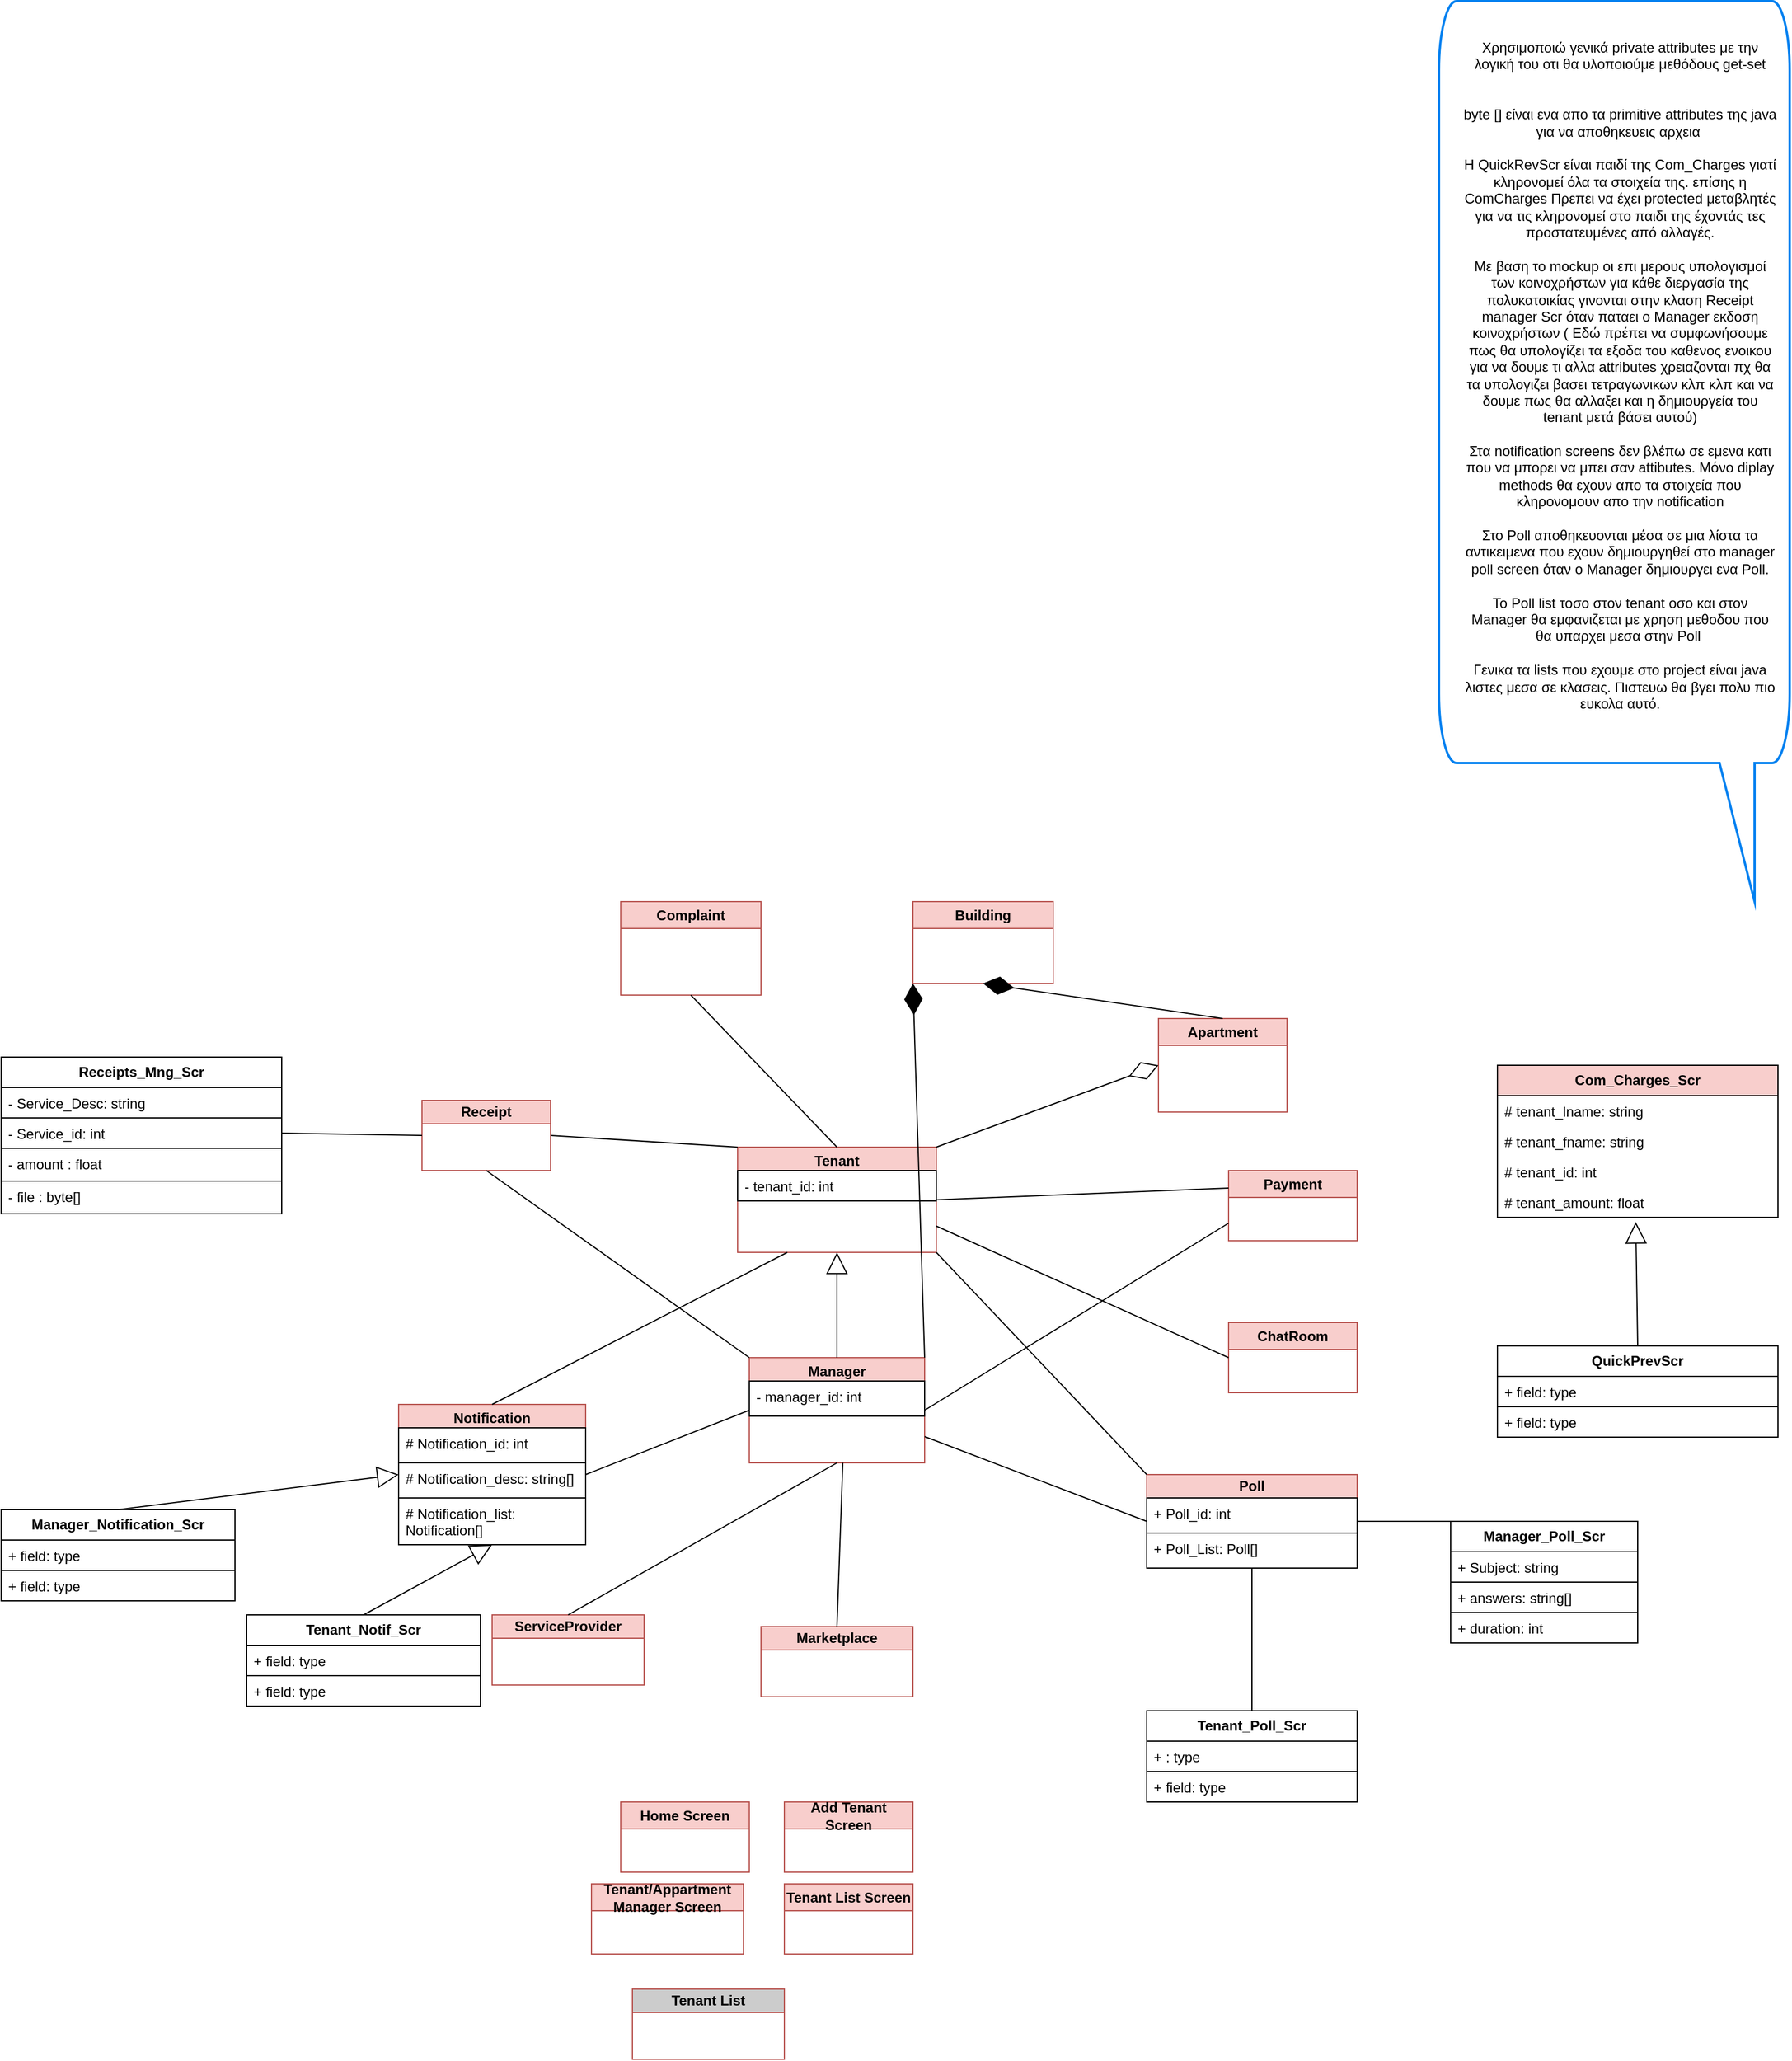 <mxfile version="27.0.2">
  <diagram name="Page-1" id="rZa9aX3Jq6c3j-hi1Zc5">
    <mxGraphModel dx="2065" dy="1631" grid="1" gridSize="10" guides="1" tooltips="1" connect="1" arrows="1" fold="1" page="1" pageScale="1" pageWidth="850" pageHeight="1100" background="none" math="0" shadow="0">
      <root>
        <mxCell id="0" />
        <mxCell id="1" parent="0" />
        <mxCell id="SSVQXBcXOp7XfPBqwCCu-2" value="Building" style="swimlane;whiteSpace=wrap;html=1;fillColor=#f8cecc;strokeColor=#b85450;" parent="1" vertex="1">
          <mxGeometry x="-20" y="-220" width="120" height="70" as="geometry" />
        </mxCell>
        <mxCell id="SSVQXBcXOp7XfPBqwCCu-4" value="Complaint" style="swimlane;whiteSpace=wrap;html=1;fillColor=#f8cecc;strokeColor=#b85450;startSize=23;" parent="1" vertex="1">
          <mxGeometry x="-270" y="-220" width="120" height="80" as="geometry" />
        </mxCell>
        <mxCell id="SSVQXBcXOp7XfPBqwCCu-5" value="Poll" style="swimlane;whiteSpace=wrap;html=1;startSize=20;fillColor=#f8cecc;strokeColor=#b85450;" parent="1" vertex="1">
          <mxGeometry x="180" y="270" width="180" height="80" as="geometry" />
        </mxCell>
        <mxCell id="cASRyqBLn2ZBMr_rPm0i-7" value="+ Poll_id: int" style="text;strokeColor=light-dark(#000000,#512D2B);fillColor=default;align=left;verticalAlign=top;spacingLeft=4;spacingRight=4;overflow=hidden;rotatable=0;points=[[0,0.5],[1,0.5]];portConstraint=eastwest;whiteSpace=wrap;html=1;" parent="SSVQXBcXOp7XfPBqwCCu-5" vertex="1">
          <mxGeometry y="20" width="180" height="30" as="geometry" />
        </mxCell>
        <mxCell id="cASRyqBLn2ZBMr_rPm0i-8" value="+ Poll_List: Poll[]" style="text;strokeColor=light-dark(#000000,#512D2B);fillColor=default;align=left;verticalAlign=top;spacingLeft=4;spacingRight=4;overflow=hidden;rotatable=0;points=[[0,0.5],[1,0.5]];portConstraint=eastwest;whiteSpace=wrap;html=1;" parent="SSVQXBcXOp7XfPBqwCCu-5" vertex="1">
          <mxGeometry y="50" width="180" height="30" as="geometry" />
        </mxCell>
        <mxCell id="SSVQXBcXOp7XfPBqwCCu-6" value="Notification" style="swimlane;whiteSpace=wrap;html=1;fillColor=#f8cecc;strokeColor=#b85450;" parent="1" vertex="1">
          <mxGeometry x="-460" y="210" width="160" height="120" as="geometry" />
        </mxCell>
        <mxCell id="cASRyqBLn2ZBMr_rPm0i-5" value="# Notification_id: int" style="text;strokeColor=light-dark(#000000,#512D2B);fillColor=default;align=left;verticalAlign=top;spacingLeft=4;spacingRight=4;overflow=hidden;rotatable=0;points=[[0,0.5],[1,0.5]];portConstraint=eastwest;whiteSpace=wrap;html=1;" parent="SSVQXBcXOp7XfPBqwCCu-6" vertex="1">
          <mxGeometry y="20" width="160" height="30" as="geometry" />
        </mxCell>
        <mxCell id="cASRyqBLn2ZBMr_rPm0i-6" value="# Notification_list:&lt;div&gt;Notification[]&lt;/div&gt;" style="text;strokeColor=light-dark(#000000,#512D2B);fillColor=default;align=left;verticalAlign=top;spacingLeft=4;spacingRight=4;overflow=hidden;rotatable=0;points=[[0,0.5],[1,0.5]];portConstraint=eastwest;whiteSpace=wrap;html=1;" parent="SSVQXBcXOp7XfPBqwCCu-6" vertex="1">
          <mxGeometry y="80" width="160" height="40" as="geometry" />
        </mxCell>
        <mxCell id="cASRyqBLn2ZBMr_rPm0i-9" value="# Notification_desc: string[]" style="text;strokeColor=light-dark(#000000,#512D2B);fillColor=default;align=left;verticalAlign=top;spacingLeft=4;spacingRight=4;overflow=hidden;rotatable=0;points=[[0,0.5],[1,0.5]];portConstraint=eastwest;whiteSpace=wrap;html=1;" parent="SSVQXBcXOp7XfPBqwCCu-6" vertex="1">
          <mxGeometry y="50" width="160" height="30" as="geometry" />
        </mxCell>
        <mxCell id="SSVQXBcXOp7XfPBqwCCu-7" value="Tenant" style="swimlane;whiteSpace=wrap;html=1;startSize=23;fillColor=#f8cecc;strokeColor=#b85450;" parent="1" vertex="1">
          <mxGeometry x="-170" y="-10" width="170" height="90" as="geometry">
            <mxRectangle x="200" y="320" width="120" height="30" as="alternateBounds" />
          </mxGeometry>
        </mxCell>
        <mxCell id="cASRyqBLn2ZBMr_rPm0i-3" value="- tenant_id: int" style="text;strokeColor=light-dark(#000000,#512D2B);fillColor=default;align=left;verticalAlign=top;spacingLeft=4;spacingRight=4;overflow=hidden;rotatable=0;points=[[0,0.5],[1,0.5]];portConstraint=eastwest;whiteSpace=wrap;html=1;" parent="SSVQXBcXOp7XfPBqwCCu-7" vertex="1">
          <mxGeometry y="20" width="170" height="26" as="geometry" />
        </mxCell>
        <mxCell id="SSVQXBcXOp7XfPBqwCCu-8" value="Manager" style="swimlane;whiteSpace=wrap;html=1;fillColor=#f8cecc;strokeColor=#b85450;startSize=23;" parent="1" vertex="1">
          <mxGeometry x="-160" y="170" width="150" height="90" as="geometry" />
        </mxCell>
        <mxCell id="cASRyqBLn2ZBMr_rPm0i-4" value="- manager_id: int" style="text;strokeColor=light-dark(#000000,#512D2B);fillColor=default;align=left;verticalAlign=top;spacingLeft=4;spacingRight=4;overflow=hidden;rotatable=0;points=[[0,0.5],[1,0.5]];portConstraint=eastwest;whiteSpace=wrap;html=1;" parent="SSVQXBcXOp7XfPBqwCCu-8" vertex="1">
          <mxGeometry y="20" width="150" height="30" as="geometry" />
        </mxCell>
        <mxCell id="SSVQXBcXOp7XfPBqwCCu-9" value="Payment" style="swimlane;whiteSpace=wrap;html=1;fillColor=#f8cecc;strokeColor=#b85450;" parent="1" vertex="1">
          <mxGeometry x="250" y="10" width="110" height="60" as="geometry" />
        </mxCell>
        <mxCell id="SSVQXBcXOp7XfPBqwCCu-10" value="Marketplace" style="swimlane;whiteSpace=wrap;html=1;startSize=20;fillColor=#f8cecc;strokeColor=#b85450;" parent="1" vertex="1">
          <mxGeometry x="-150" y="400" width="130" height="60" as="geometry" />
        </mxCell>
        <mxCell id="SSVQXBcXOp7XfPBqwCCu-11" value="Receipt" style="swimlane;whiteSpace=wrap;html=1;startSize=20;fillColor=#f8cecc;strokeColor=#b85450;" parent="1" vertex="1">
          <mxGeometry x="-440" y="-50" width="110" height="60" as="geometry" />
        </mxCell>
        <mxCell id="SSVQXBcXOp7XfPBqwCCu-13" value="ChatRoom" style="swimlane;whiteSpace=wrap;html=1;fillColor=#f8cecc;strokeColor=#b85450;" parent="1" vertex="1">
          <mxGeometry x="250" y="140" width="110" height="60" as="geometry" />
        </mxCell>
        <mxCell id="SSVQXBcXOp7XfPBqwCCu-17" value="Apartment" style="swimlane;whiteSpace=wrap;html=1;startSize=23;fillColor=#f8cecc;strokeColor=#b85450;" parent="1" vertex="1">
          <mxGeometry x="190" y="-120" width="110" height="80" as="geometry" />
        </mxCell>
        <mxCell id="F3hGp55dTPlV1KN0r0mo-15" value="" style="endArrow=block;endSize=16;endFill=0;html=1;rounded=0;entryX=0.5;entryY=1;entryDx=0;entryDy=0;exitX=0.5;exitY=0;exitDx=0;exitDy=0;" parent="1" source="SSVQXBcXOp7XfPBqwCCu-8" target="SSVQXBcXOp7XfPBqwCCu-7" edge="1">
          <mxGeometry width="160" relative="1" as="geometry">
            <mxPoint x="260" y="290" as="sourcePoint" />
            <mxPoint x="420" y="290" as="targetPoint" />
          </mxGeometry>
        </mxCell>
        <mxCell id="F3hGp55dTPlV1KN0r0mo-22" value="" style="endArrow=diamondThin;endFill=1;endSize=24;html=1;rounded=0;entryX=0.5;entryY=1;entryDx=0;entryDy=0;exitX=0.5;exitY=0;exitDx=0;exitDy=0;" parent="1" source="SSVQXBcXOp7XfPBqwCCu-17" target="SSVQXBcXOp7XfPBqwCCu-2" edge="1">
          <mxGeometry width="160" relative="1" as="geometry">
            <mxPoint x="320" as="sourcePoint" />
            <mxPoint x="480" as="targetPoint" />
          </mxGeometry>
        </mxCell>
        <mxCell id="F3hGp55dTPlV1KN0r0mo-23" value="&lt;br&gt;&lt;div&gt;&lt;br&gt;&lt;/div&gt;" style="edgeLabel;html=1;align=center;verticalAlign=middle;resizable=0;points=[];" parent="F3hGp55dTPlV1KN0r0mo-22" vertex="1" connectable="0">
          <mxGeometry x="-0.026" y="-2" relative="1" as="geometry">
            <mxPoint as="offset" />
          </mxGeometry>
        </mxCell>
        <mxCell id="WuOTlpxF1cgyQsxotzUC-4" value="" style="endArrow=none;html=1;rounded=0;entryX=0.5;entryY=1;entryDx=0;entryDy=0;exitX=0.5;exitY=0;exitDx=0;exitDy=0;" parent="1" source="SSVQXBcXOp7XfPBqwCCu-7" target="SSVQXBcXOp7XfPBqwCCu-4" edge="1">
          <mxGeometry width="50" height="50" relative="1" as="geometry">
            <mxPoint x="190" y="-110" as="sourcePoint" />
            <mxPoint x="240" y="-160" as="targetPoint" />
          </mxGeometry>
        </mxCell>
        <mxCell id="WuOTlpxF1cgyQsxotzUC-6" value="" style="endArrow=diamondThin;endFill=0;endSize=24;html=1;rounded=0;entryX=0;entryY=0.5;entryDx=0;entryDy=0;exitX=1;exitY=0;exitDx=0;exitDy=0;" parent="1" source="SSVQXBcXOp7XfPBqwCCu-7" target="SSVQXBcXOp7XfPBqwCCu-17" edge="1">
          <mxGeometry width="160" relative="1" as="geometry">
            <mxPoint x="140" y="170" as="sourcePoint" />
            <mxPoint x="300" y="170" as="targetPoint" />
          </mxGeometry>
        </mxCell>
        <mxCell id="WuOTlpxF1cgyQsxotzUC-7" value="" style="endArrow=none;html=1;rounded=0;exitX=1;exitY=0.5;exitDx=0;exitDy=0;entryX=0;entryY=0.5;entryDx=0;entryDy=0;" parent="1" source="SSVQXBcXOp7XfPBqwCCu-6" target="SSVQXBcXOp7XfPBqwCCu-8" edge="1">
          <mxGeometry width="50" height="50" relative="1" as="geometry">
            <mxPoint x="200" y="200" as="sourcePoint" />
            <mxPoint x="-170" y="300" as="targetPoint" />
          </mxGeometry>
        </mxCell>
        <mxCell id="WuOTlpxF1cgyQsxotzUC-8" value="" style="endArrow=none;html=1;rounded=0;entryX=0.25;entryY=1;entryDx=0;entryDy=0;exitX=0.5;exitY=0;exitDx=0;exitDy=0;" parent="1" source="SSVQXBcXOp7XfPBqwCCu-6" target="SSVQXBcXOp7XfPBqwCCu-7" edge="1">
          <mxGeometry width="50" height="50" relative="1" as="geometry">
            <mxPoint x="200" y="200" as="sourcePoint" />
            <mxPoint x="250" y="150" as="targetPoint" />
          </mxGeometry>
        </mxCell>
        <mxCell id="WuOTlpxF1cgyQsxotzUC-9" value="" style="endArrow=none;html=1;rounded=0;entryX=1;entryY=0.5;entryDx=0;entryDy=0;exitX=0;exitY=0;exitDx=0;exitDy=0;" parent="1" source="SSVQXBcXOp7XfPBqwCCu-7" target="SSVQXBcXOp7XfPBqwCCu-11" edge="1">
          <mxGeometry width="50" height="50" relative="1" as="geometry">
            <mxPoint x="200" y="200" as="sourcePoint" />
            <mxPoint x="250" y="150" as="targetPoint" />
          </mxGeometry>
        </mxCell>
        <mxCell id="WuOTlpxF1cgyQsxotzUC-10" value="" style="endArrow=none;html=1;rounded=0;entryX=0.5;entryY=1;entryDx=0;entryDy=0;exitX=0;exitY=0;exitDx=0;exitDy=0;" parent="1" source="SSVQXBcXOp7XfPBqwCCu-8" target="SSVQXBcXOp7XfPBqwCCu-11" edge="1">
          <mxGeometry width="50" height="50" relative="1" as="geometry">
            <mxPoint x="200" y="200" as="sourcePoint" />
            <mxPoint x="250" y="150" as="targetPoint" />
          </mxGeometry>
        </mxCell>
        <mxCell id="WuOTlpxF1cgyQsxotzUC-11" value="" style="endArrow=diamondThin;endFill=1;endSize=24;html=1;rounded=0;entryX=0;entryY=1;entryDx=0;entryDy=0;exitX=1;exitY=0;exitDx=0;exitDy=0;" parent="1" source="SSVQXBcXOp7XfPBqwCCu-8" target="SSVQXBcXOp7XfPBqwCCu-2" edge="1">
          <mxGeometry width="160" relative="1" as="geometry">
            <mxPoint x="140" y="170" as="sourcePoint" />
            <mxPoint x="300" y="170" as="targetPoint" />
          </mxGeometry>
        </mxCell>
        <mxCell id="WuOTlpxF1cgyQsxotzUC-12" value="" style="endArrow=none;html=1;rounded=0;entryX=1;entryY=1;entryDx=0;entryDy=0;exitX=0;exitY=0;exitDx=0;exitDy=0;" parent="1" source="SSVQXBcXOp7XfPBqwCCu-5" target="SSVQXBcXOp7XfPBqwCCu-7" edge="1">
          <mxGeometry width="50" height="50" relative="1" as="geometry">
            <mxPoint x="200" y="200" as="sourcePoint" />
            <mxPoint x="250" y="150" as="targetPoint" />
          </mxGeometry>
        </mxCell>
        <mxCell id="WuOTlpxF1cgyQsxotzUC-13" value="" style="endArrow=none;html=1;rounded=0;entryX=1;entryY=0.75;entryDx=0;entryDy=0;exitX=0;exitY=0.5;exitDx=0;exitDy=0;" parent="1" source="SSVQXBcXOp7XfPBqwCCu-5" target="SSVQXBcXOp7XfPBqwCCu-8" edge="1">
          <mxGeometry width="50" height="50" relative="1" as="geometry">
            <mxPoint x="200" y="200" as="sourcePoint" />
            <mxPoint x="250" y="150" as="targetPoint" />
          </mxGeometry>
        </mxCell>
        <mxCell id="WuOTlpxF1cgyQsxotzUC-14" value="" style="endArrow=none;html=1;rounded=0;entryX=1;entryY=0.75;entryDx=0;entryDy=0;exitX=0;exitY=0.5;exitDx=0;exitDy=0;" parent="1" source="SSVQXBcXOp7XfPBqwCCu-13" target="SSVQXBcXOp7XfPBqwCCu-7" edge="1">
          <mxGeometry width="50" height="50" relative="1" as="geometry">
            <mxPoint x="200" y="200" as="sourcePoint" />
            <mxPoint x="250" y="150" as="targetPoint" />
          </mxGeometry>
        </mxCell>
        <mxCell id="WuOTlpxF1cgyQsxotzUC-15" value="" style="endArrow=none;html=1;rounded=0;entryX=0;entryY=0.25;entryDx=0;entryDy=0;exitX=1;exitY=0.5;exitDx=0;exitDy=0;" parent="1" source="SSVQXBcXOp7XfPBqwCCu-7" target="SSVQXBcXOp7XfPBqwCCu-9" edge="1">
          <mxGeometry width="50" height="50" relative="1" as="geometry">
            <mxPoint x="200" y="200" as="sourcePoint" />
            <mxPoint x="250" y="150" as="targetPoint" />
          </mxGeometry>
        </mxCell>
        <mxCell id="WuOTlpxF1cgyQsxotzUC-16" value="" style="endArrow=none;html=1;rounded=0;entryX=0;entryY=0.75;entryDx=0;entryDy=0;exitX=1;exitY=0.5;exitDx=0;exitDy=0;" parent="1" source="SSVQXBcXOp7XfPBqwCCu-8" target="SSVQXBcXOp7XfPBqwCCu-9" edge="1">
          <mxGeometry width="50" height="50" relative="1" as="geometry">
            <mxPoint x="200" y="200" as="sourcePoint" />
            <mxPoint x="250" y="150" as="targetPoint" />
          </mxGeometry>
        </mxCell>
        <mxCell id="g9TKVgcdv7kUZC7DlDCQ-5" value="ServiceProvider" style="swimlane;whiteSpace=wrap;html=1;startSize=20;fillColor=#f8cecc;strokeColor=#b85450;" parent="1" vertex="1">
          <mxGeometry x="-380" y="390" width="130" height="60" as="geometry" />
        </mxCell>
        <mxCell id="g9TKVgcdv7kUZC7DlDCQ-8" value="" style="endArrow=none;html=1;rounded=0;exitX=0.5;exitY=0;exitDx=0;exitDy=0;entryX=0.5;entryY=1;entryDx=0;entryDy=0;" parent="1" source="g9TKVgcdv7kUZC7DlDCQ-5" target="SSVQXBcXOp7XfPBqwCCu-8" edge="1">
          <mxGeometry width="50" height="50" relative="1" as="geometry">
            <mxPoint x="-310" y="270" as="sourcePoint" />
            <mxPoint x="-140" y="330" as="targetPoint" />
          </mxGeometry>
        </mxCell>
        <mxCell id="g9TKVgcdv7kUZC7DlDCQ-9" value="" style="endArrow=none;html=1;rounded=0;entryX=0.5;entryY=0;entryDx=0;entryDy=0;" parent="1" target="SSVQXBcXOp7XfPBqwCCu-10" edge="1">
          <mxGeometry width="50" height="50" relative="1" as="geometry">
            <mxPoint x="-80" y="260" as="sourcePoint" />
            <mxPoint x="-130" y="340" as="targetPoint" />
          </mxGeometry>
        </mxCell>
        <mxCell id="UmEB71HrpD5qTYnsdz3T-5" value="Home Screen" style="swimlane;whiteSpace=wrap;html=1;fillColor=#f8cecc;strokeColor=#b85450;" parent="1" vertex="1">
          <mxGeometry x="-270" y="550" width="110" height="60" as="geometry" />
        </mxCell>
        <mxCell id="UmEB71HrpD5qTYnsdz3T-6" value="Tenant/Appartment Manager Screen" style="swimlane;whiteSpace=wrap;html=1;fillColor=#f8cecc;strokeColor=#b85450;" parent="1" vertex="1">
          <mxGeometry x="-295" y="620" width="130" height="60" as="geometry" />
        </mxCell>
        <mxCell id="UmEB71HrpD5qTYnsdz3T-7" value="Tenant List Screen" style="swimlane;whiteSpace=wrap;html=1;fillColor=#f8cecc;strokeColor=#b85450;" parent="1" vertex="1">
          <mxGeometry x="-130" y="620" width="110" height="60" as="geometry" />
        </mxCell>
        <mxCell id="UmEB71HrpD5qTYnsdz3T-8" value="Add Tenant Screen" style="swimlane;whiteSpace=wrap;html=1;fillColor=#f8cecc;strokeColor=#b85450;" parent="1" vertex="1">
          <mxGeometry x="-130" y="550" width="110" height="60" as="geometry" />
        </mxCell>
        <mxCell id="UmEB71HrpD5qTYnsdz3T-10" value="Tenant List" style="swimlane;whiteSpace=wrap;html=1;startSize=20;fillColor=#CCCCCC;strokeColor=#b85450;" parent="1" vertex="1">
          <mxGeometry x="-260" y="710" width="130" height="60" as="geometry">
            <mxRectangle x="130" y="770" width="100" height="30" as="alternateBounds" />
          </mxGeometry>
        </mxCell>
        <mxCell id="5aScD9VIwKOivwd3Amo--19" value="&lt;span style=&quot;font-weight: 700;&quot;&gt;Com_Charges_Scr&lt;/span&gt;" style="swimlane;fontStyle=0;childLayout=stackLayout;horizontal=1;startSize=26;fillColor=light-dark(#F8CECC,#512D2B);horizontalStack=0;resizeParent=1;resizeParentMax=0;resizeLast=0;collapsible=1;marginBottom=0;whiteSpace=wrap;html=1;strokeColor=light-dark(#000000,#512D2B);" parent="1" vertex="1">
          <mxGeometry x="480" y="-80" width="240" height="130" as="geometry" />
        </mxCell>
        <mxCell id="5aScD9VIwKOivwd3Amo--20" value="# tenant_lname: string" style="text;strokeColor=none;fillColor=none;align=left;verticalAlign=top;spacingLeft=4;spacingRight=4;overflow=hidden;rotatable=0;points=[[0,0.5],[1,0.5]];portConstraint=eastwest;whiteSpace=wrap;html=1;" parent="5aScD9VIwKOivwd3Amo--19" vertex="1">
          <mxGeometry y="26" width="240" height="26" as="geometry" />
        </mxCell>
        <mxCell id="5aScD9VIwKOivwd3Amo--21" value="# tenant_fname: string" style="text;strokeColor=none;fillColor=none;align=left;verticalAlign=top;spacingLeft=4;spacingRight=4;overflow=hidden;rotatable=0;points=[[0,0.5],[1,0.5]];portConstraint=eastwest;whiteSpace=wrap;html=1;" parent="5aScD9VIwKOivwd3Amo--19" vertex="1">
          <mxGeometry y="52" width="240" height="26" as="geometry" />
        </mxCell>
        <mxCell id="5aScD9VIwKOivwd3Amo--57" value="# tenant_id: int" style="text;strokeColor=none;fillColor=none;align=left;verticalAlign=top;spacingLeft=4;spacingRight=4;overflow=hidden;rotatable=0;points=[[0,0.5],[1,0.5]];portConstraint=eastwest;whiteSpace=wrap;html=1;" parent="5aScD9VIwKOivwd3Amo--19" vertex="1">
          <mxGeometry y="78" width="240" height="26" as="geometry" />
        </mxCell>
        <mxCell id="5aScD9VIwKOivwd3Amo--54" value="# tenant_amount: float" style="text;strokeColor=none;fillColor=none;align=left;verticalAlign=top;spacingLeft=4;spacingRight=4;overflow=hidden;rotatable=0;points=[[0,0.5],[1,0.5]];portConstraint=eastwest;whiteSpace=wrap;html=1;" parent="5aScD9VIwKOivwd3Amo--19" vertex="1">
          <mxGeometry y="104" width="240" height="26" as="geometry" />
        </mxCell>
        <mxCell id="5aScD9VIwKOivwd3Amo--23" value="&lt;span style=&quot;font-weight: 700;&quot;&gt;Manager_Poll_Scr&lt;/span&gt;" style="swimlane;fontStyle=0;childLayout=stackLayout;horizontal=1;startSize=26;fillColor=light-dark(#FFFFFF,#512D2B);horizontalStack=0;resizeParent=1;resizeParentMax=0;resizeLast=0;collapsible=1;marginBottom=0;whiteSpace=wrap;html=1;strokeColor=light-dark(#000000,#512D2B);" parent="1" vertex="1">
          <mxGeometry x="440" y="310" width="160" height="104" as="geometry">
            <mxRectangle x="440" y="310" width="140" height="30" as="alternateBounds" />
          </mxGeometry>
        </mxCell>
        <mxCell id="5aScD9VIwKOivwd3Amo--24" value="+ Subject: string" style="text;strokeColor=light-dark(#000000,#512D2B);fillColor=default;align=left;verticalAlign=top;spacingLeft=4;spacingRight=4;overflow=hidden;rotatable=0;points=[[0,0.5],[1,0.5]];portConstraint=eastwest;whiteSpace=wrap;html=1;" parent="5aScD9VIwKOivwd3Amo--23" vertex="1">
          <mxGeometry y="26" width="160" height="26" as="geometry" />
        </mxCell>
        <mxCell id="5aScD9VIwKOivwd3Amo--25" value="+ answers: string[]" style="text;strokeColor=light-dark(#000000,#512D2B);fillColor=default;align=left;verticalAlign=top;spacingLeft=4;spacingRight=4;overflow=hidden;rotatable=0;points=[[0,0.5],[1,0.5]];portConstraint=eastwest;whiteSpace=wrap;html=1;" parent="5aScD9VIwKOivwd3Amo--23" vertex="1">
          <mxGeometry y="52" width="160" height="26" as="geometry" />
        </mxCell>
        <mxCell id="5aScD9VIwKOivwd3Amo--74" value="+ duration: int" style="text;strokeColor=light-dark(#000000,#512D2B);fillColor=default;align=left;verticalAlign=top;spacingLeft=4;spacingRight=4;overflow=hidden;rotatable=0;points=[[0,0.5],[1,0.5]];portConstraint=eastwest;whiteSpace=wrap;html=1;" parent="5aScD9VIwKOivwd3Amo--23" vertex="1">
          <mxGeometry y="78" width="160" height="26" as="geometry" />
        </mxCell>
        <mxCell id="5aScD9VIwKOivwd3Amo--27" value="&lt;span style=&quot;font-weight: 700;&quot;&gt;Manager_Notification_Scr&lt;/span&gt;" style="swimlane;fontStyle=0;childLayout=stackLayout;horizontal=1;startSize=26;fillColor=light-dark(#FFFFFF,#512D2B);horizontalStack=0;resizeParent=1;resizeParentMax=0;resizeLast=0;collapsible=1;marginBottom=0;whiteSpace=wrap;html=1;strokeColor=light-dark(#000000,#512D2B);" parent="1" vertex="1">
          <mxGeometry x="-800" y="300" width="200" height="78" as="geometry" />
        </mxCell>
        <mxCell id="5aScD9VIwKOivwd3Amo--28" value="+ field: type" style="text;strokeColor=light-dark(#000000,#512D2B);fillColor=default;align=left;verticalAlign=top;spacingLeft=4;spacingRight=4;overflow=hidden;rotatable=0;points=[[0,0.5],[1,0.5]];portConstraint=eastwest;whiteSpace=wrap;html=1;" parent="5aScD9VIwKOivwd3Amo--27" vertex="1">
          <mxGeometry y="26" width="200" height="26" as="geometry" />
        </mxCell>
        <mxCell id="5aScD9VIwKOivwd3Amo--29" value="+ field: type" style="text;strokeColor=light-dark(#000000,#512D2B);fillColor=default;align=left;verticalAlign=top;spacingLeft=4;spacingRight=4;overflow=hidden;rotatable=0;points=[[0,0.5],[1,0.5]];portConstraint=eastwest;whiteSpace=wrap;html=1;" parent="5aScD9VIwKOivwd3Amo--27" vertex="1">
          <mxGeometry y="52" width="200" height="26" as="geometry" />
        </mxCell>
        <mxCell id="5aScD9VIwKOivwd3Amo--31" value="&lt;span style=&quot;font-weight: 700;&quot;&gt;QuickPrevScr&lt;/span&gt;" style="swimlane;fontStyle=0;childLayout=stackLayout;horizontal=1;startSize=26;fillColor=light-dark(#FFFFFF,#512D2B);horizontalStack=0;resizeParent=1;resizeParentMax=0;resizeLast=0;collapsible=1;marginBottom=0;whiteSpace=wrap;html=1;strokeColor=light-dark(#000000,#512D2B);" parent="1" vertex="1">
          <mxGeometry x="480" y="160" width="240" height="78" as="geometry" />
        </mxCell>
        <mxCell id="5aScD9VIwKOivwd3Amo--32" value="+ field: type" style="text;strokeColor=light-dark(#000000,#512D2B);fillColor=default;align=left;verticalAlign=top;spacingLeft=4;spacingRight=4;overflow=hidden;rotatable=0;points=[[0,0.5],[1,0.5]];portConstraint=eastwest;whiteSpace=wrap;html=1;" parent="5aScD9VIwKOivwd3Amo--31" vertex="1">
          <mxGeometry y="26" width="240" height="26" as="geometry" />
        </mxCell>
        <mxCell id="5aScD9VIwKOivwd3Amo--33" value="+ field: type" style="text;strokeColor=light-dark(#000000,#512D2B);fillColor=default;align=left;verticalAlign=top;spacingLeft=4;spacingRight=4;overflow=hidden;rotatable=0;points=[[0,0.5],[1,0.5]];portConstraint=eastwest;whiteSpace=wrap;html=1;" parent="5aScD9VIwKOivwd3Amo--31" vertex="1">
          <mxGeometry y="52" width="240" height="26" as="geometry" />
        </mxCell>
        <mxCell id="5aScD9VIwKOivwd3Amo--35" value="&lt;span style=&quot;font-weight: 700;&quot;&gt;Receipts_Mng_Scr&lt;/span&gt;" style="swimlane;fontStyle=0;childLayout=stackLayout;horizontal=1;startSize=26;fillColor=light-dark(#FFFFFF,#512D2B);horizontalStack=0;resizeParent=1;resizeParentMax=0;resizeLast=0;collapsible=1;marginBottom=0;whiteSpace=wrap;html=1;strokeColor=light-dark(#000000,#512D2B);" parent="1" vertex="1">
          <mxGeometry x="-800" y="-87" width="240" height="134" as="geometry" />
        </mxCell>
        <mxCell id="5aScD9VIwKOivwd3Amo--36" value="- Service_Desc: string" style="text;strokeColor=light-dark(#000000,#512D2B);fillColor=default;align=left;verticalAlign=top;spacingLeft=4;spacingRight=4;overflow=hidden;rotatable=0;points=[[0,0.5],[1,0.5]];portConstraint=eastwest;whiteSpace=wrap;html=1;" parent="5aScD9VIwKOivwd3Amo--35" vertex="1">
          <mxGeometry y="26" width="240" height="26" as="geometry" />
        </mxCell>
        <mxCell id="5aScD9VIwKOivwd3Amo--56" value="- Service_id: int" style="text;strokeColor=light-dark(#000000,#512D2B);fillColor=default;align=left;verticalAlign=top;spacingLeft=4;spacingRight=4;overflow=hidden;rotatable=0;points=[[0,0.5],[1,0.5]];portConstraint=eastwest;whiteSpace=wrap;html=1;" parent="5aScD9VIwKOivwd3Amo--35" vertex="1">
          <mxGeometry y="52" width="240" height="26" as="geometry" />
        </mxCell>
        <mxCell id="5aScD9VIwKOivwd3Amo--37" value="- amount : float" style="text;strokeColor=light-dark(#000000,#512D2B);fillColor=default;align=left;verticalAlign=top;spacingLeft=4;spacingRight=4;overflow=hidden;rotatable=0;points=[[0,0.5],[1,0.5]];portConstraint=eastwest;whiteSpace=wrap;html=1;" parent="5aScD9VIwKOivwd3Amo--35" vertex="1">
          <mxGeometry y="78" width="240" height="28" as="geometry" />
        </mxCell>
        <mxCell id="5aScD9VIwKOivwd3Amo--53" value="- file : byte[]" style="text;strokeColor=light-dark(#000000,#512D2B);fillColor=default;align=left;verticalAlign=top;spacingLeft=4;spacingRight=4;overflow=hidden;rotatable=0;points=[[0,0.5],[1,0.5]];portConstraint=eastwest;whiteSpace=wrap;html=1;" parent="5aScD9VIwKOivwd3Amo--35" vertex="1">
          <mxGeometry y="106" width="240" height="28" as="geometry" />
        </mxCell>
        <mxCell id="5aScD9VIwKOivwd3Amo--39" value="&lt;span style=&quot;font-weight: 700;&quot;&gt;Tenant_Poll_Scr&lt;/span&gt;" style="swimlane;fontStyle=0;childLayout=stackLayout;horizontal=1;startSize=26;fillColor=light-dark(#FFFFFF,#512D2B);horizontalStack=0;resizeParent=1;resizeParentMax=0;resizeLast=0;collapsible=1;marginBottom=0;whiteSpace=wrap;html=1;strokeColor=light-dark(#000000,#512D2B);gradientColor=none;" parent="1" vertex="1">
          <mxGeometry x="180" y="472" width="180" height="78" as="geometry" />
        </mxCell>
        <mxCell id="5aScD9VIwKOivwd3Amo--40" value="+ : type" style="text;strokeColor=light-dark(#000000,#512D2B);fillColor=default;align=left;verticalAlign=top;spacingLeft=4;spacingRight=4;overflow=hidden;rotatable=0;points=[[0,0.5],[1,0.5]];portConstraint=eastwest;whiteSpace=wrap;html=1;" parent="5aScD9VIwKOivwd3Amo--39" vertex="1">
          <mxGeometry y="26" width="180" height="26" as="geometry" />
        </mxCell>
        <mxCell id="5aScD9VIwKOivwd3Amo--41" value="+ field: type" style="text;strokeColor=light-dark(#000000,#512D2B);fillColor=default;align=left;verticalAlign=top;spacingLeft=4;spacingRight=4;overflow=hidden;rotatable=0;points=[[0,0.5],[1,0.5]];portConstraint=eastwest;whiteSpace=wrap;html=1;" parent="5aScD9VIwKOivwd3Amo--39" vertex="1">
          <mxGeometry y="52" width="180" height="26" as="geometry" />
        </mxCell>
        <mxCell id="5aScD9VIwKOivwd3Amo--43" value="&lt;span style=&quot;font-weight: 700;&quot;&gt;Tenant_Notif_Scr&lt;/span&gt;" style="swimlane;fontStyle=0;childLayout=stackLayout;horizontal=1;startSize=26;fillColor=light-dark(#FFFFFF,#512D2B);horizontalStack=0;resizeParent=1;resizeParentMax=0;resizeLast=0;collapsible=1;marginBottom=0;whiteSpace=wrap;html=1;strokeColor=light-dark(#000000,#512D2B);" parent="1" vertex="1">
          <mxGeometry x="-590" y="390" width="200" height="78" as="geometry" />
        </mxCell>
        <mxCell id="5aScD9VIwKOivwd3Amo--44" value="+ field: type" style="text;strokeColor=light-dark(#000000,#512D2B);fillColor=default;align=left;verticalAlign=top;spacingLeft=4;spacingRight=4;overflow=hidden;rotatable=0;points=[[0,0.5],[1,0.5]];portConstraint=eastwest;whiteSpace=wrap;html=1;" parent="5aScD9VIwKOivwd3Amo--43" vertex="1">
          <mxGeometry y="26" width="200" height="26" as="geometry" />
        </mxCell>
        <mxCell id="5aScD9VIwKOivwd3Amo--45" value="+ field: type" style="text;strokeColor=light-dark(#000000,#512D2B);fillColor=default;align=left;verticalAlign=top;spacingLeft=4;spacingRight=4;overflow=hidden;rotatable=0;points=[[0,0.5],[1,0.5]];portConstraint=eastwest;whiteSpace=wrap;html=1;" parent="5aScD9VIwKOivwd3Amo--43" vertex="1">
          <mxGeometry y="52" width="200" height="26" as="geometry" />
        </mxCell>
        <mxCell id="5aScD9VIwKOivwd3Amo--48" value="" style="html=1;verticalLabelPosition=bottom;align=center;labelBackgroundColor=#ffffff;verticalAlign=top;strokeWidth=2;strokeColor=#0080F0;shadow=0;dashed=0;shape=mxgraph.ios7.icons.message;" parent="1" vertex="1">
          <mxGeometry x="430" y="-990" width="300" height="770" as="geometry" />
        </mxCell>
        <mxCell id="5aScD9VIwKOivwd3Amo--49" value="Χρησιμοποιώ γενικά private attributes με την λογική του οτι θα υλοποιούμε μεθόδους get-set&lt;div&gt;&lt;br&gt;&lt;/div&gt;&lt;div&gt;&lt;br&gt;&lt;/div&gt;&lt;div&gt;byte [] είναι ενα απο τα primitive attributes της java&lt;/div&gt;&lt;div&gt;για να αποθηκευεις αρχεια&amp;nbsp;&lt;/div&gt;&lt;div&gt;&lt;br&gt;&lt;/div&gt;&lt;div&gt;H QuickRevScr είναι παιδί της Com_Charges γιατί κληρονομεί όλα τα στοιχεία της. επίσης η ComCharges Πρεπει να έχει protected μεταβλητές για να τις κληρονομεί στο παιδι της έχοντάς τες προστατευμένες από αλλαγές.&lt;/div&gt;&lt;div&gt;&lt;br&gt;&lt;/div&gt;&lt;div&gt;Με βαση το mockup οι επι μερους υπολογισμοί των κοινοχρήστων για κάθε διεργασία της πολυκατοικίας γινονται στην κλαση Receipt manager Scr όταν παταει ο Manager εκδοση κοινοχρήστων ( Εδώ πρέπει να συμφωνήσουμε πως θα υπολογίζει τα εξοδα του καθενος ενοικου για να δουμε τι αλλα attributes χρειαζονται πχ θα τα υπολογιζει βασει τετραγωνικων κλπ κλπ και να δουμε πως θα αλλαξει και η δημιουργεία του tenant μετά βάσει αυτού)&lt;/div&gt;&lt;div&gt;&lt;br&gt;&lt;/div&gt;&lt;div&gt;Στα notification screens δεν βλέπω σε εμενα κατι που να μπορει να μπει σαν attibutes. Μόνο diplay methods θα εχουν απο τα στοιχεία που κληρονομουν απο την notification&lt;/div&gt;&lt;div&gt;&lt;br&gt;&lt;/div&gt;&lt;div&gt;Στο Poll αποθηκευονται&amp;nbsp;&lt;span style=&quot;background-color: transparent; color: light-dark(rgb(0, 0, 0), rgb(255, 255, 255));&quot;&gt;μέσα σε μια λίστα&amp;nbsp;&lt;/span&gt;&lt;span style=&quot;background-color: transparent; color: light-dark(rgb(0, 0, 0), rgb(255, 255, 255));&quot;&gt;τα αντικειμενα που εχουν δημιουργηθεί στο manager poll screen όταν ο Manager δημιουργει ενα Poll.&lt;/span&gt;&lt;/div&gt;&lt;div&gt;&lt;br&gt;&lt;/div&gt;&lt;div&gt;To Poll list τοσο στον tenant οσο και στον Manager θα εμφανιζεται με χρηση μεθοδου που θα υπαρχει μεσα στην Poll&amp;nbsp;&lt;/div&gt;&lt;div&gt;&lt;br&gt;&lt;/div&gt;&lt;div&gt;Γενικα τα lists που εχουμε στο project είναι java λιστες μεσα σε κλασεις. Πιστευω θα βγει πολυ πιο ευκολα αυτό.&lt;/div&gt;" style="text;html=1;align=center;verticalAlign=middle;whiteSpace=wrap;rounded=0;" parent="1" vertex="1">
          <mxGeometry x="450" y="-700" width="270" height="60" as="geometry" />
        </mxCell>
        <mxCell id="5aScD9VIwKOivwd3Amo--58" value="" style="endArrow=block;endSize=16;endFill=0;html=1;rounded=0;entryX=0.493;entryY=1.154;entryDx=0;entryDy=0;entryPerimeter=0;exitX=0.5;exitY=0;exitDx=0;exitDy=0;" parent="1" source="5aScD9VIwKOivwd3Amo--31" target="5aScD9VIwKOivwd3Amo--54" edge="1">
          <mxGeometry width="160" relative="1" as="geometry">
            <mxPoint x="190" y="540" as="sourcePoint" />
            <mxPoint x="390" y="350" as="targetPoint" />
          </mxGeometry>
        </mxCell>
        <mxCell id="5aScD9VIwKOivwd3Amo--60" value="" style="endArrow=none;html=1;rounded=0;entryX=1;entryY=0.5;entryDx=0;entryDy=0;exitX=0;exitY=0.5;exitDx=0;exitDy=0;" parent="1" source="SSVQXBcXOp7XfPBqwCCu-11" target="5aScD9VIwKOivwd3Amo--56" edge="1">
          <mxGeometry width="50" height="50" relative="1" as="geometry">
            <mxPoint x="-380" y="-140" as="sourcePoint" />
            <mxPoint x="-540" y="-150" as="targetPoint" />
          </mxGeometry>
        </mxCell>
        <mxCell id="5aScD9VIwKOivwd3Amo--62" value="" style="endArrow=block;endSize=16;endFill=0;html=1;rounded=0;entryX=0;entryY=0.5;entryDx=0;entryDy=0;exitX=0.5;exitY=0;exitDx=0;exitDy=0;" parent="1" source="5aScD9VIwKOivwd3Amo--27" target="SSVQXBcXOp7XfPBqwCCu-6" edge="1">
          <mxGeometry width="160" relative="1" as="geometry">
            <mxPoint x="-100" y="260" as="sourcePoint" />
            <mxPoint x="-100" y="60" as="targetPoint" />
          </mxGeometry>
        </mxCell>
        <mxCell id="5aScD9VIwKOivwd3Amo--69" value="" style="endArrow=block;endSize=16;endFill=0;html=1;rounded=0;entryX=0.5;entryY=1;entryDx=0;entryDy=0;exitX=0.5;exitY=0;exitDx=0;exitDy=0;" parent="1" source="5aScD9VIwKOivwd3Amo--43" target="SSVQXBcXOp7XfPBqwCCu-6" edge="1">
          <mxGeometry width="160" relative="1" as="geometry">
            <mxPoint x="-690" y="310" as="sourcePoint" />
            <mxPoint x="-450" y="250" as="targetPoint" />
          </mxGeometry>
        </mxCell>
        <mxCell id="5aScD9VIwKOivwd3Amo--75" value="" style="endArrow=none;html=1;rounded=0;entryX=1;entryY=0.5;entryDx=0;entryDy=0;exitX=0;exitY=0;exitDx=0;exitDy=0;" parent="1" source="5aScD9VIwKOivwd3Amo--23" target="SSVQXBcXOp7XfPBqwCCu-5" edge="1">
          <mxGeometry width="50" height="50" relative="1" as="geometry">
            <mxPoint x="480" y="555" as="sourcePoint" />
            <mxPoint x="180" y="420" as="targetPoint" />
          </mxGeometry>
        </mxCell>
        <mxCell id="5aScD9VIwKOivwd3Amo--76" value="" style="endArrow=none;html=1;rounded=0;entryX=0.5;entryY=1;entryDx=0;entryDy=0;exitX=0.5;exitY=0;exitDx=0;exitDy=0;" parent="1" source="5aScD9VIwKOivwd3Amo--39" target="SSVQXBcXOp7XfPBqwCCu-5" edge="1">
          <mxGeometry width="50" height="50" relative="1" as="geometry">
            <mxPoint x="380" y="388" as="sourcePoint" />
            <mxPoint x="310" y="350" as="targetPoint" />
          </mxGeometry>
        </mxCell>
      </root>
    </mxGraphModel>
  </diagram>
</mxfile>
